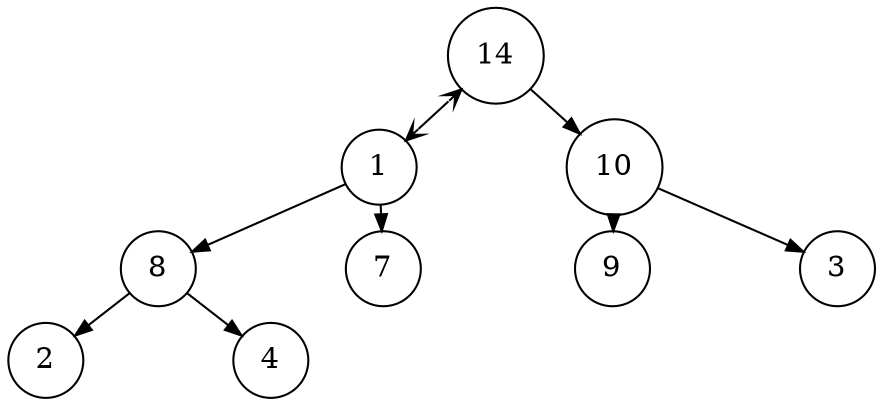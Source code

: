 digraph BT2A2 {
    nodesep=1;
    ranksep=0.1;
    margin=0;
    graph [ordering="out"]
    node [shape=circle];
    edge [arrowsize=0.8];
    14 -> 1 [arrowhead=vee, arrowtail=vee, dir=both];
    14 -> 10;
    1 -> 8;
    1 -> 7;
    10 -> 9;
    10 -> 3;
    8 -> 2;
    8 -> 4;
}